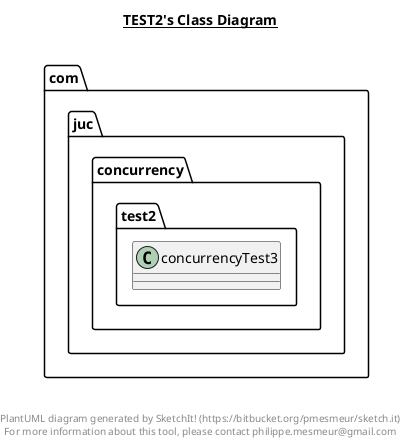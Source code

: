 @startuml

title __TEST2's Class Diagram__\n

  namespace com.juc.concurrency.test2 {
    class com.juc.concurrency.test2.concurrencyTest3 {
    }
  }
  



right footer


PlantUML diagram generated by SketchIt! (https://bitbucket.org/pmesmeur/sketch.it)
For more information about this tool, please contact philippe.mesmeur@gmail.com
endfooter

@enduml
